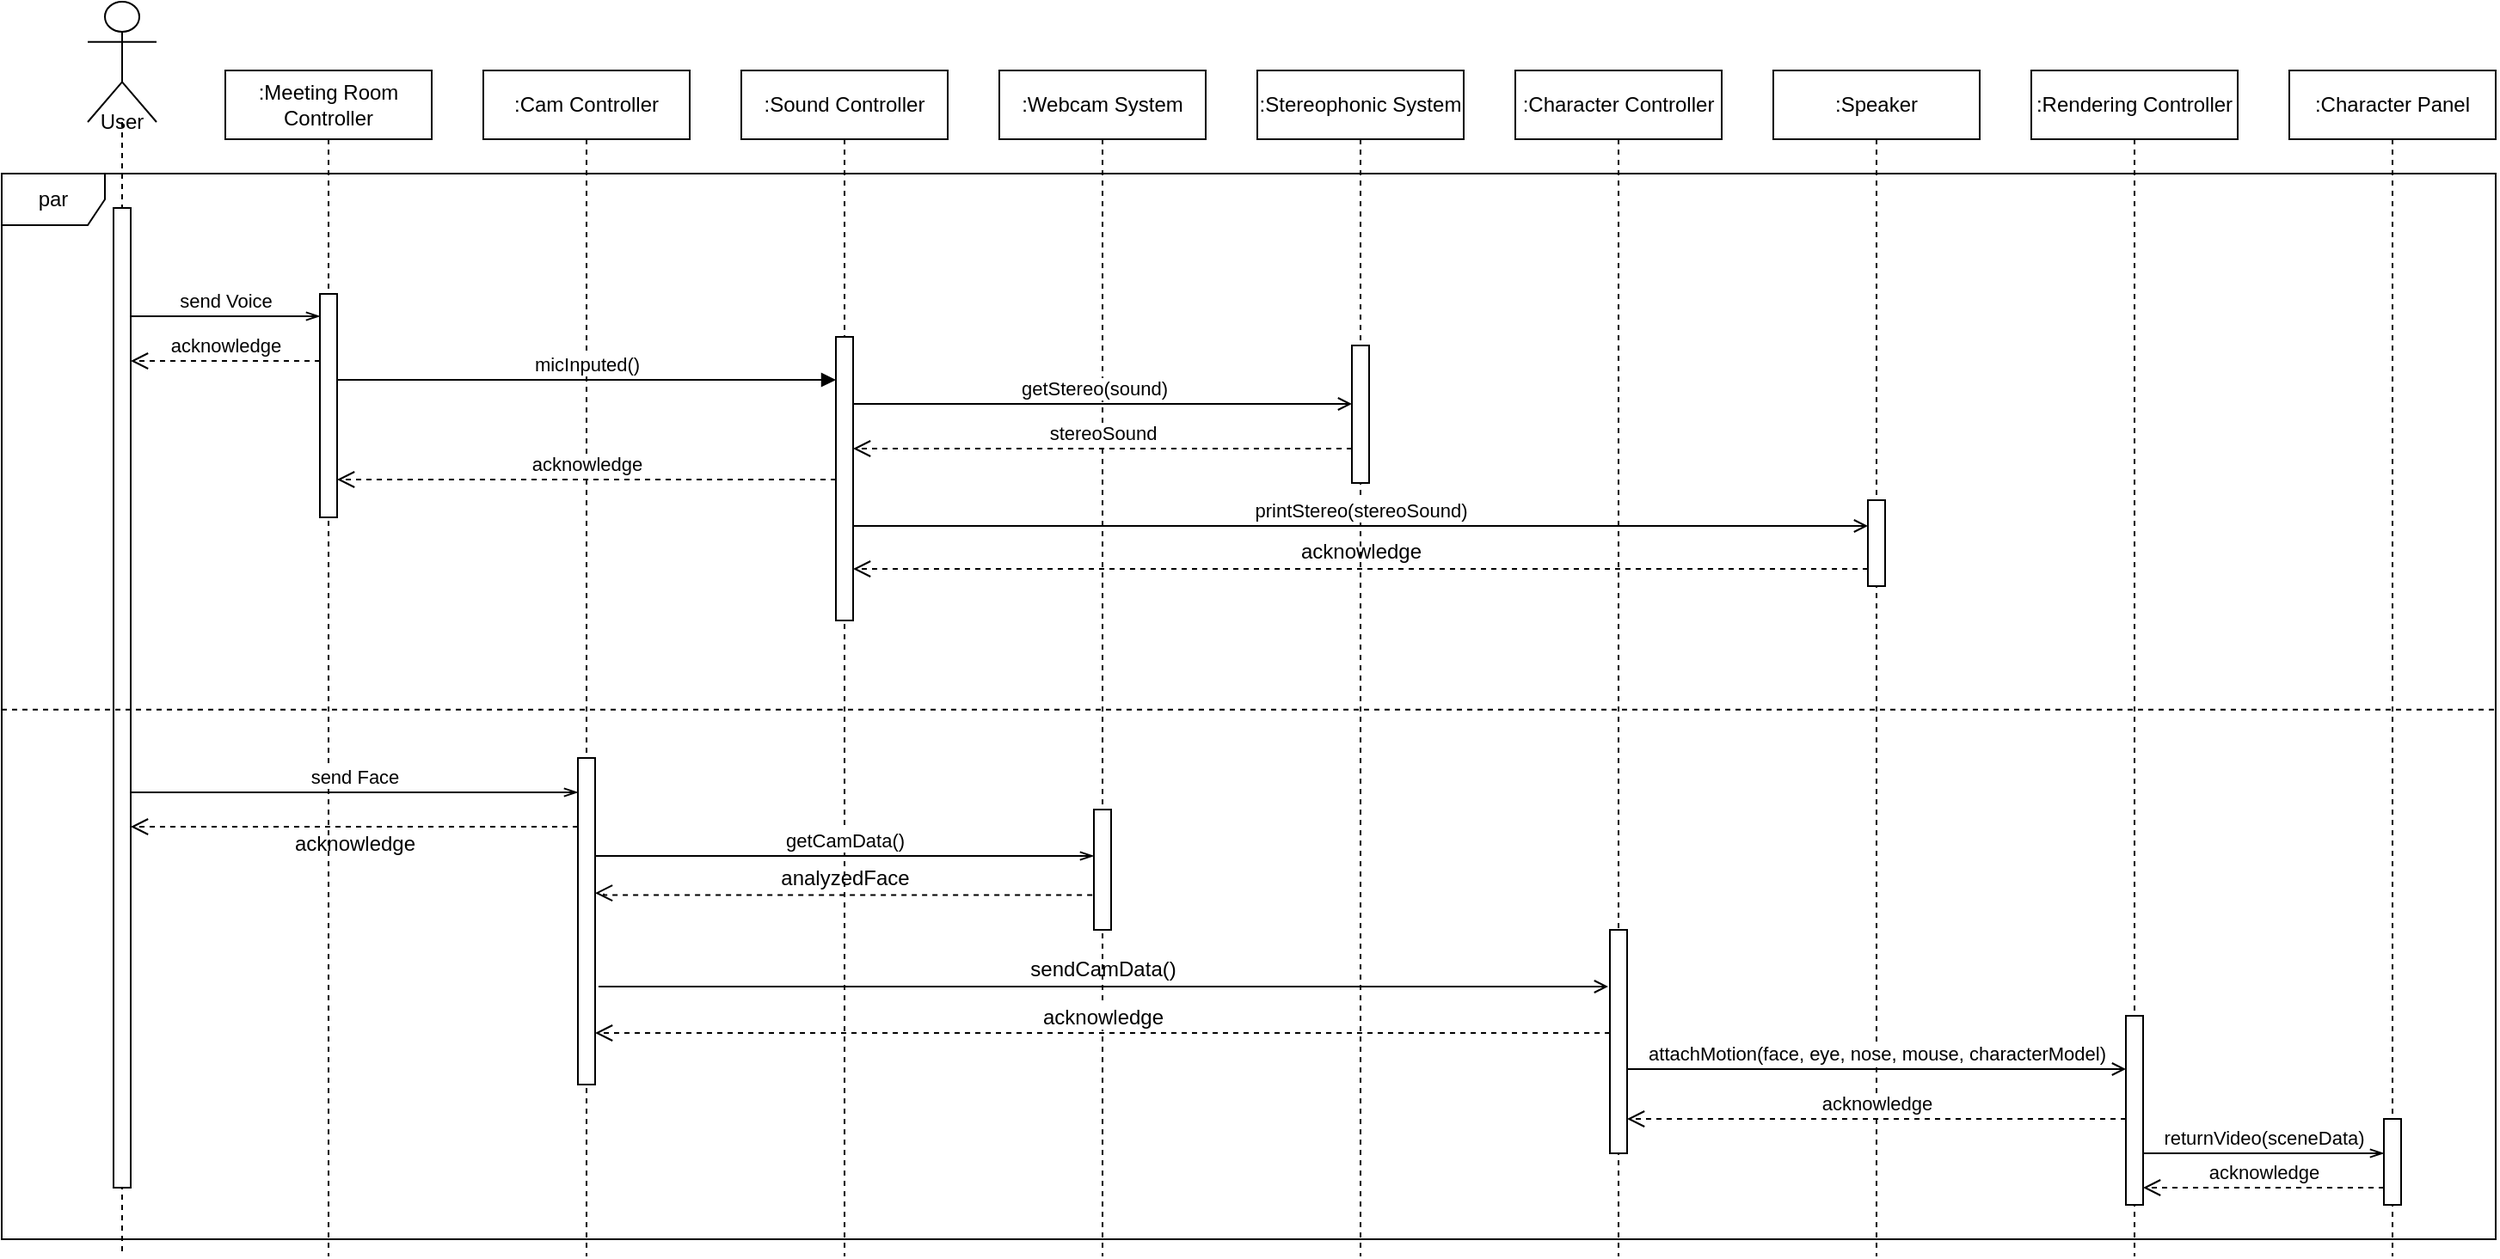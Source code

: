 <mxfile version="14.6.10" type="device"><diagram id="Ju46hfrnIvMHlg701ugM" name="Page-1"><mxGraphModel dx="1673" dy="967" grid="1" gridSize="10" guides="1" tooltips="1" connect="1" arrows="1" fold="1" page="1" pageScale="1" pageWidth="827" pageHeight="1169" math="0" shadow="0"><root><mxCell id="0"/><mxCell id="1" parent="0"/><mxCell id="a5flfGsr-aM0QTPhlgH4-70" value="par" style="shape=umlFrame;whiteSpace=wrap;html=1;" parent="1" vertex="1"><mxGeometry x="30" y="150" width="1450" height="620" as="geometry"/></mxCell><mxCell id="a5flfGsr-aM0QTPhlgH4-10" value=":Meeting Room Controller" style="shape=umlLifeline;perimeter=lifelinePerimeter;whiteSpace=wrap;html=1;container=1;collapsible=0;recursiveResize=0;outlineConnect=0;" parent="1" vertex="1"><mxGeometry x="160" y="90" width="120" height="690" as="geometry"/></mxCell><mxCell id="a5flfGsr-aM0QTPhlgH4-23" value="" style="html=1;points=[];perimeter=orthogonalPerimeter;" parent="a5flfGsr-aM0QTPhlgH4-10" vertex="1"><mxGeometry x="55" y="130" width="10" height="130" as="geometry"/></mxCell><mxCell id="a5flfGsr-aM0QTPhlgH4-11" value=":Cam Controller" style="shape=umlLifeline;perimeter=lifelinePerimeter;whiteSpace=wrap;html=1;container=1;collapsible=0;recursiveResize=0;outlineConnect=0;" parent="1" vertex="1"><mxGeometry x="310" y="90" width="120" height="690" as="geometry"/></mxCell><mxCell id="a5flfGsr-aM0QTPhlgH4-27" value="" style="html=1;points=[];perimeter=orthogonalPerimeter;" parent="a5flfGsr-aM0QTPhlgH4-11" vertex="1"><mxGeometry x="55" y="400" width="10" height="190" as="geometry"/></mxCell><mxCell id="a5flfGsr-aM0QTPhlgH4-12" value=":Sound Controller" style="shape=umlLifeline;perimeter=lifelinePerimeter;whiteSpace=wrap;html=1;container=1;collapsible=0;recursiveResize=0;outlineConnect=0;" parent="1" vertex="1"><mxGeometry x="460" y="90" width="120" height="690" as="geometry"/></mxCell><mxCell id="a5flfGsr-aM0QTPhlgH4-28" value="" style="html=1;points=[];perimeter=orthogonalPerimeter;" parent="a5flfGsr-aM0QTPhlgH4-12" vertex="1"><mxGeometry x="55" y="155" width="10" height="165" as="geometry"/></mxCell><mxCell id="a5flfGsr-aM0QTPhlgH4-13" value=":Webcam System" style="shape=umlLifeline;perimeter=lifelinePerimeter;whiteSpace=wrap;html=1;container=1;collapsible=0;recursiveResize=0;outlineConnect=0;" parent="1" vertex="1"><mxGeometry x="610" y="90" width="120" height="690" as="geometry"/></mxCell><mxCell id="a5flfGsr-aM0QTPhlgH4-29" value="" style="html=1;points=[];perimeter=orthogonalPerimeter;" parent="a5flfGsr-aM0QTPhlgH4-13" vertex="1"><mxGeometry x="55" y="430" width="10" height="70" as="geometry"/></mxCell><mxCell id="a5flfGsr-aM0QTPhlgH4-14" value=":Stereophonic System" style="shape=umlLifeline;perimeter=lifelinePerimeter;whiteSpace=wrap;html=1;container=1;collapsible=0;recursiveResize=0;outlineConnect=0;" parent="1" vertex="1"><mxGeometry x="760" y="90" width="120" height="690" as="geometry"/></mxCell><mxCell id="a5flfGsr-aM0QTPhlgH4-30" value="" style="html=1;points=[];perimeter=orthogonalPerimeter;" parent="a5flfGsr-aM0QTPhlgH4-14" vertex="1"><mxGeometry x="55" y="160" width="10" height="80" as="geometry"/></mxCell><mxCell id="a5flfGsr-aM0QTPhlgH4-60" value="acknowledge" style="text;html=1;align=center;verticalAlign=middle;resizable=0;points=[];autosize=1;strokeColor=none;" parent="a5flfGsr-aM0QTPhlgH4-14" vertex="1"><mxGeometry x="15" y="270" width="90" height="20" as="geometry"/></mxCell><mxCell id="a5flfGsr-aM0QTPhlgH4-15" value=":Character Controller" style="shape=umlLifeline;perimeter=lifelinePerimeter;whiteSpace=wrap;html=1;container=1;collapsible=0;recursiveResize=0;outlineConnect=0;" parent="1" vertex="1"><mxGeometry x="910" y="90" width="120" height="690" as="geometry"/></mxCell><mxCell id="a5flfGsr-aM0QTPhlgH4-31" value="" style="html=1;points=[];perimeter=orthogonalPerimeter;" parent="a5flfGsr-aM0QTPhlgH4-15" vertex="1"><mxGeometry x="55" y="500" width="10" height="130" as="geometry"/></mxCell><mxCell id="a5flfGsr-aM0QTPhlgH4-16" value=":Speaker" style="shape=umlLifeline;perimeter=lifelinePerimeter;whiteSpace=wrap;html=1;container=1;collapsible=0;recursiveResize=0;outlineConnect=0;" parent="1" vertex="1"><mxGeometry x="1060" y="90" width="120" height="690" as="geometry"/></mxCell><mxCell id="a5flfGsr-aM0QTPhlgH4-32" value="" style="html=1;points=[];perimeter=orthogonalPerimeter;" parent="a5flfGsr-aM0QTPhlgH4-16" vertex="1"><mxGeometry x="55" y="250" width="10" height="50" as="geometry"/></mxCell><mxCell id="a5flfGsr-aM0QTPhlgH4-17" value="" style="shape=umlLifeline;participant=umlActor;perimeter=lifelinePerimeter;whiteSpace=wrap;html=1;container=1;collapsible=0;recursiveResize=0;verticalAlign=top;spacingTop=36;outlineConnect=0;size=70;" parent="1" vertex="1"><mxGeometry x="80" y="50" width="40" height="730" as="geometry"/></mxCell><mxCell id="a5flfGsr-aM0QTPhlgH4-18" value="" style="html=1;points=[];perimeter=orthogonalPerimeter;" parent="a5flfGsr-aM0QTPhlgH4-17" vertex="1"><mxGeometry x="15" y="120" width="10" height="570" as="geometry"/></mxCell><mxCell id="a5flfGsr-aM0QTPhlgH4-97" value="User" style="text;html=1;strokeColor=none;fillColor=none;align=center;verticalAlign=middle;whiteSpace=wrap;rounded=0;" parent="a5flfGsr-aM0QTPhlgH4-17" vertex="1"><mxGeometry y="60" width="40" height="20" as="geometry"/></mxCell><mxCell id="a5flfGsr-aM0QTPhlgH4-38" value="send Voice" style="html=1;verticalAlign=bottom;endArrow=openThin;rounded=0;edgeStyle=orthogonalEdgeStyle;endFill=0;" parent="1" edge="1"><mxGeometry width="80" relative="1" as="geometry"><mxPoint x="105.0" y="233.0" as="sourcePoint"/><mxPoint x="215.0" y="233.0" as="targetPoint"/><Array as="points"><mxPoint x="180" y="233"/><mxPoint x="180" y="233"/></Array></mxGeometry></mxCell><mxCell id="a5flfGsr-aM0QTPhlgH4-39" value="micInputed()" style="html=1;verticalAlign=bottom;endArrow=block;rounded=0;edgeStyle=orthogonalEdgeStyle;endFill=1;" parent="1" source="a5flfGsr-aM0QTPhlgH4-23" target="a5flfGsr-aM0QTPhlgH4-28" edge="1"><mxGeometry width="80" relative="1" as="geometry"><mxPoint x="360" y="270" as="sourcePoint"/><mxPoint x="510" y="270" as="targetPoint"/><Array as="points"><mxPoint x="440" y="270"/><mxPoint x="440" y="270"/></Array></mxGeometry></mxCell><mxCell id="a5flfGsr-aM0QTPhlgH4-41" value="acknowledge" style="html=1;verticalAlign=bottom;endArrow=open;dashed=1;endSize=8;rounded=0;edgeStyle=orthogonalEdgeStyle;" parent="1" edge="1"><mxGeometry relative="1" as="geometry"><mxPoint x="215.0" y="259.0" as="sourcePoint"/><mxPoint x="105.0" y="259.0" as="targetPoint"/><Array as="points"><mxPoint x="200" y="259"/><mxPoint x="200" y="259"/></Array></mxGeometry></mxCell><mxCell id="a5flfGsr-aM0QTPhlgH4-43" value="acknowledge" style="html=1;verticalAlign=bottom;endArrow=open;dashed=1;endSize=8;rounded=0;edgeStyle=orthogonalEdgeStyle;" parent="1" source="a5flfGsr-aM0QTPhlgH4-28" edge="1"><mxGeometry relative="1" as="geometry"><mxPoint x="480" y="330" as="sourcePoint"/><mxPoint x="225" y="328" as="targetPoint"/><Array as="points"><mxPoint x="225" y="328"/></Array></mxGeometry></mxCell><mxCell id="a5flfGsr-aM0QTPhlgH4-44" value="stereoSound" style="html=1;verticalAlign=bottom;endArrow=open;dashed=1;endSize=8;rounded=0;edgeStyle=orthogonalEdgeStyle;" parent="1" source="a5flfGsr-aM0QTPhlgH4-30" target="a5flfGsr-aM0QTPhlgH4-28" edge="1"><mxGeometry relative="1" as="geometry"><mxPoint x="940" y="420" as="sourcePoint"/><mxPoint x="790" y="420" as="targetPoint"/><Array as="points"><mxPoint x="600" y="310"/><mxPoint x="600" y="310"/></Array></mxGeometry></mxCell><mxCell id="a5flfGsr-aM0QTPhlgH4-45" value="printStereo(stereoSound)" style="html=1;verticalAlign=bottom;endArrow=open;rounded=0;edgeStyle=orthogonalEdgeStyle;endFill=0;" parent="1" source="a5flfGsr-aM0QTPhlgH4-28" target="a5flfGsr-aM0QTPhlgH4-32" edge="1"><mxGeometry width="80" relative="1" as="geometry"><mxPoint x="970" y="300" as="sourcePoint"/><mxPoint x="1320" y="300" as="targetPoint"/><Array as="points"><mxPoint x="1030" y="355"/><mxPoint x="1030" y="355"/></Array></mxGeometry></mxCell><mxCell id="a5flfGsr-aM0QTPhlgH4-46" value="" style="html=1;verticalAlign=bottom;endArrow=open;dashed=1;endSize=8;rounded=0;edgeStyle=orthogonalEdgeStyle;" parent="1" source="a5flfGsr-aM0QTPhlgH4-32" target="a5flfGsr-aM0QTPhlgH4-28" edge="1"><mxGeometry relative="1" as="geometry"><mxPoint x="1330" y="330" as="sourcePoint"/><mxPoint x="980" y="330" as="targetPoint"/><Array as="points"><mxPoint x="670" y="380"/><mxPoint x="670" y="380"/></Array></mxGeometry></mxCell><mxCell id="a5flfGsr-aM0QTPhlgH4-47" value="send Face" style="html=1;verticalAlign=bottom;endArrow=openThin;rounded=0;edgeStyle=orthogonalEdgeStyle;endFill=0;" parent="1" source="a5flfGsr-aM0QTPhlgH4-18" target="a5flfGsr-aM0QTPhlgH4-27" edge="1"><mxGeometry width="80" relative="1" as="geometry"><mxPoint x="170" y="580" as="sourcePoint"/><mxPoint x="320" y="580" as="targetPoint"/><Array as="points"><mxPoint x="290" y="510"/><mxPoint x="290" y="510"/></Array></mxGeometry></mxCell><mxCell id="a5flfGsr-aM0QTPhlgH4-48" value="getCamData()" style="html=1;verticalAlign=bottom;endArrow=openThin;rounded=0;edgeStyle=orthogonalEdgeStyle;endFill=0;" parent="1" edge="1"><mxGeometry width="80" relative="1" as="geometry"><mxPoint x="375" y="547" as="sourcePoint"/><mxPoint x="665" y="547" as="targetPoint"/><Array as="points"><mxPoint x="590" y="547"/><mxPoint x="590" y="547"/></Array></mxGeometry></mxCell><mxCell id="a5flfGsr-aM0QTPhlgH4-54" value="" style="html=1;verticalAlign=bottom;endArrow=open;dashed=1;endSize=8;rounded=0;edgeStyle=orthogonalEdgeStyle;" parent="1" source="a5flfGsr-aM0QTPhlgH4-27" target="a5flfGsr-aM0QTPhlgH4-18" edge="1"><mxGeometry relative="1" as="geometry"><mxPoint x="430" y="670" as="sourcePoint"/><mxPoint x="80" y="670" as="targetPoint"/><Array as="points"><mxPoint x="300" y="530"/><mxPoint x="300" y="530"/></Array></mxGeometry></mxCell><mxCell id="a5flfGsr-aM0QTPhlgH4-59" value="acknowledge" style="text;html=1;align=center;verticalAlign=middle;resizable=0;points=[];autosize=1;strokeColor=none;" parent="1" vertex="1"><mxGeometry x="190" y="530" width="90" height="20" as="geometry"/></mxCell><mxCell id="a5flfGsr-aM0QTPhlgH4-78" value=":Rendering Controller" style="shape=umlLifeline;perimeter=lifelinePerimeter;whiteSpace=wrap;html=1;container=1;collapsible=0;recursiveResize=0;outlineConnect=0;" parent="1" vertex="1"><mxGeometry x="1210" y="90" width="120" height="690" as="geometry"/></mxCell><mxCell id="a5flfGsr-aM0QTPhlgH4-79" value="" style="html=1;points=[];perimeter=orthogonalPerimeter;" parent="a5flfGsr-aM0QTPhlgH4-78" vertex="1"><mxGeometry x="55" y="550" width="10" height="110" as="geometry"/></mxCell><mxCell id="a5flfGsr-aM0QTPhlgH4-84" value=":Character Panel" style="shape=umlLifeline;perimeter=lifelinePerimeter;whiteSpace=wrap;html=1;container=1;collapsible=0;recursiveResize=0;outlineConnect=0;" parent="1" vertex="1"><mxGeometry x="1360" y="90" width="120" height="690" as="geometry"/></mxCell><mxCell id="a5flfGsr-aM0QTPhlgH4-85" value="" style="html=1;points=[];perimeter=orthogonalPerimeter;" parent="a5flfGsr-aM0QTPhlgH4-84" vertex="1"><mxGeometry x="55" y="610" width="10" height="50" as="geometry"/></mxCell><mxCell id="a5flfGsr-aM0QTPhlgH4-86" value="" style="edgeStyle=none;rounded=0;orthogonalLoop=1;jettySize=auto;html=1;dashed=1;endArrow=none;endFill=0;exitX=0;exitY=0.503;exitDx=0;exitDy=0;exitPerimeter=0;entryX=1;entryY=0.503;entryDx=0;entryDy=0;entryPerimeter=0;" parent="1" source="a5flfGsr-aM0QTPhlgH4-70" target="a5flfGsr-aM0QTPhlgH4-70" edge="1"><mxGeometry relative="1" as="geometry"><mxPoint x="150" y="460" as="sourcePoint"/></mxGeometry></mxCell><mxCell id="a5flfGsr-aM0QTPhlgH4-88" value="attachMotion(face, eye, nose, mouse, characterModel)" style="html=1;verticalAlign=bottom;endArrow=open;rounded=0;edgeStyle=orthogonalEdgeStyle;endFill=0;" parent="1" edge="1"><mxGeometry width="80" relative="1" as="geometry"><mxPoint x="975" y="671" as="sourcePoint"/><mxPoint x="1265" y="671" as="targetPoint"/><Array as="points"><mxPoint x="1140" y="671"/><mxPoint x="1140" y="671"/></Array></mxGeometry></mxCell><mxCell id="a5flfGsr-aM0QTPhlgH4-89" value="returnVideo(sceneData)" style="html=1;verticalAlign=bottom;endArrow=openThin;rounded=0;edgeStyle=orthogonalEdgeStyle;endFill=0;" parent="1" source="a5flfGsr-aM0QTPhlgH4-79" target="a5flfGsr-aM0QTPhlgH4-85" edge="1"><mxGeometry width="80" relative="1" as="geometry"><mxPoint x="1270" y="670" as="sourcePoint"/><mxPoint x="1560" y="670" as="targetPoint"/><Array as="points"><mxPoint x="1350" y="720"/><mxPoint x="1350" y="720"/></Array></mxGeometry></mxCell><mxCell id="a5flfGsr-aM0QTPhlgH4-90" value="acknowledge" style="html=1;verticalAlign=bottom;endArrow=open;dashed=1;endSize=8;rounded=0;edgeStyle=orthogonalEdgeStyle;" parent="1" source="a5flfGsr-aM0QTPhlgH4-79" target="a5flfGsr-aM0QTPhlgH4-31" edge="1"><mxGeometry relative="1" as="geometry"><mxPoint x="1425" y="590" as="sourcePoint"/><mxPoint x="685" y="590" as="targetPoint"/><Array as="points"><mxPoint x="1220" y="700"/><mxPoint x="1220" y="700"/></Array></mxGeometry></mxCell><mxCell id="a5flfGsr-aM0QTPhlgH4-91" value="acknowledge" style="html=1;verticalAlign=bottom;endArrow=open;dashed=1;endSize=8;rounded=0;edgeStyle=orthogonalEdgeStyle;" parent="1" source="a5flfGsr-aM0QTPhlgH4-85" target="a5flfGsr-aM0QTPhlgH4-79" edge="1"><mxGeometry relative="1" as="geometry"><mxPoint x="1440" y="710" as="sourcePoint"/><mxPoint x="1000" y="710" as="targetPoint"/><Array as="points"><mxPoint x="1330" y="740"/><mxPoint x="1330" y="740"/></Array></mxGeometry></mxCell><mxCell id="spiW3PUHQfcDU3wXGuiz-5" value="" style="html=1;verticalAlign=bottom;endArrow=open;dashed=1;endSize=8;rounded=0;edgeStyle=orthogonalEdgeStyle;entryX=0.997;entryY=0.313;entryDx=0;entryDy=0;entryPerimeter=0;exitX=-0.093;exitY=0.711;exitDx=0;exitDy=0;exitPerimeter=0;" edge="1" parent="1" source="a5flfGsr-aM0QTPhlgH4-29"><mxGeometry relative="1" as="geometry"><mxPoint x="663.5" y="566" as="sourcePoint"/><mxPoint x="374.97" y="568.6" as="targetPoint"/><Array as="points"><mxPoint x="380" y="570"/><mxPoint x="380" y="569"/></Array></mxGeometry></mxCell><mxCell id="spiW3PUHQfcDU3wXGuiz-6" value="analyzedFace" style="text;html=1;align=center;verticalAlign=middle;resizable=0;points=[];autosize=1;strokeColor=none;" vertex="1" parent="1"><mxGeometry x="475" y="550" width="90" height="20" as="geometry"/></mxCell><mxCell id="spiW3PUHQfcDU3wXGuiz-7" style="edgeStyle=orthogonalEdgeStyle;rounded=0;orthogonalLoop=1;jettySize=auto;html=1;endArrow=open;endFill=0;" edge="1" parent="1"><mxGeometry relative="1" as="geometry"><mxPoint x="377" y="623" as="sourcePoint"/><mxPoint x="964" y="623" as="targetPoint"/><Array as="points"><mxPoint x="942" y="623"/><mxPoint x="942" y="623"/></Array></mxGeometry></mxCell><mxCell id="spiW3PUHQfcDU3wXGuiz-8" value="sendCamData()" style="text;html=1;align=center;verticalAlign=middle;resizable=0;points=[];autosize=1;strokeColor=none;" vertex="1" parent="1"><mxGeometry x="620" y="603" width="100" height="20" as="geometry"/></mxCell><mxCell id="spiW3PUHQfcDU3wXGuiz-14" value="&lt;font style=&quot;font-size: 12px&quot;&gt;acknowledge&lt;/font&gt;" style="html=1;verticalAlign=bottom;endArrow=open;dashed=1;endSize=8;rounded=0;edgeStyle=orthogonalEdgeStyle;" edge="1" parent="1" target="a5flfGsr-aM0QTPhlgH4-27"><mxGeometry relative="1" as="geometry"><mxPoint x="965" y="649.999" as="sourcePoint"/><mxPoint x="460" y="620" as="targetPoint"/><Array as="points"><mxPoint x="520" y="650"/><mxPoint x="520" y="650"/></Array></mxGeometry></mxCell><mxCell id="spiW3PUHQfcDU3wXGuiz-15" value="getStereo(sound)" style="html=1;verticalAlign=bottom;endArrow=open;rounded=0;edgeStyle=orthogonalEdgeStyle;endFill=0;" edge="1" parent="1"><mxGeometry width="80" relative="1" as="geometry"><mxPoint x="525" y="293.999" as="sourcePoint"/><mxPoint x="815" y="284.0" as="targetPoint"/><Array as="points"><mxPoint x="525" y="284"/></Array></mxGeometry></mxCell></root></mxGraphModel></diagram></mxfile>